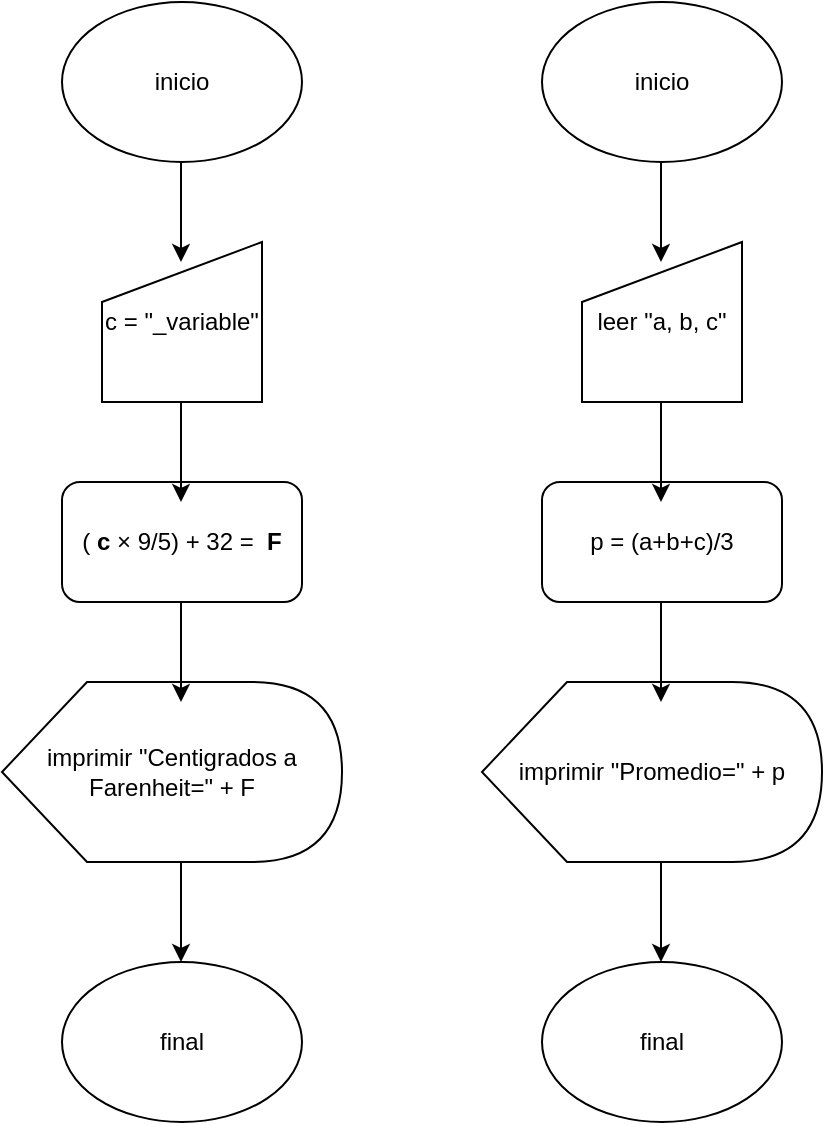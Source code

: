 <mxfile version="14.3.2" type="github">
  <diagram id="-5umRXEsY9oBshB_nqw5" name="Page-1">
    <mxGraphModel dx="2249" dy="1931" grid="1" gridSize="10" guides="1" tooltips="1" connect="1" arrows="1" fold="1" page="1" pageScale="1" pageWidth="827" pageHeight="1169" math="0" shadow="0">
      <root>
        <mxCell id="0" />
        <mxCell id="1" parent="0" />
        <mxCell id="9DxLuUZFTKEMj5xpfPHi-1" value="inicio" style="ellipse;whiteSpace=wrap;html=1;" vertex="1" parent="1">
          <mxGeometry x="-140" y="-350" width="120" height="80" as="geometry" />
        </mxCell>
        <mxCell id="9DxLuUZFTKEMj5xpfPHi-2" value="c = &quot;_variable&quot;" style="shape=manualInput;whiteSpace=wrap;html=1;" vertex="1" parent="1">
          <mxGeometry x="-120" y="-230" width="80" height="80" as="geometry" />
        </mxCell>
        <mxCell id="9DxLuUZFTKEMj5xpfPHi-3" value="&lt;div class=&quot;bjhkR&quot; style=&quot;margin-bottom: 2px ; padding: 2.5px 3px 1.5px&quot;&gt;( &lt;b&gt;c&lt;/b&gt;&amp;nbsp;× 9/5) + 32 = &amp;nbsp;&lt;b&gt;F&lt;/b&gt;&lt;/div&gt;" style="rounded=1;whiteSpace=wrap;html=1;" vertex="1" parent="1">
          <mxGeometry x="-140" y="-110" width="120" height="60" as="geometry" />
        </mxCell>
        <mxCell id="9DxLuUZFTKEMj5xpfPHi-4" value="imprimir &quot;Centigrados a Farenheit=&quot; + F" style="shape=display;whiteSpace=wrap;html=1;" vertex="1" parent="1">
          <mxGeometry x="-170" y="-10" width="170" height="90" as="geometry" />
        </mxCell>
        <mxCell id="9DxLuUZFTKEMj5xpfPHi-5" value="final&lt;br&gt;" style="ellipse;whiteSpace=wrap;html=1;" vertex="1" parent="1">
          <mxGeometry x="-140" y="130" width="120" height="80" as="geometry" />
        </mxCell>
        <mxCell id="9DxLuUZFTKEMj5xpfPHi-6" value="" style="endArrow=classic;html=1;" edge="1" parent="1">
          <mxGeometry width="50" height="50" relative="1" as="geometry">
            <mxPoint x="-80.5" y="-270" as="sourcePoint" />
            <mxPoint x="-80.5" y="-220" as="targetPoint" />
          </mxGeometry>
        </mxCell>
        <mxCell id="9DxLuUZFTKEMj5xpfPHi-7" value="" style="endArrow=classic;html=1;" edge="1" parent="1">
          <mxGeometry width="50" height="50" relative="1" as="geometry">
            <mxPoint x="-80.5" y="-150" as="sourcePoint" />
            <mxPoint x="-80.5" y="-100" as="targetPoint" />
          </mxGeometry>
        </mxCell>
        <mxCell id="9DxLuUZFTKEMj5xpfPHi-8" value="" style="endArrow=classic;html=1;" edge="1" parent="1">
          <mxGeometry width="50" height="50" relative="1" as="geometry">
            <mxPoint x="-80.5" y="-50" as="sourcePoint" />
            <mxPoint x="-80.5" as="targetPoint" />
          </mxGeometry>
        </mxCell>
        <mxCell id="9DxLuUZFTKEMj5xpfPHi-9" value="" style="endArrow=classic;html=1;" edge="1" parent="1">
          <mxGeometry width="50" height="50" relative="1" as="geometry">
            <mxPoint x="-80.5" y="80" as="sourcePoint" />
            <mxPoint x="-80.5" y="130" as="targetPoint" />
          </mxGeometry>
        </mxCell>
        <mxCell id="9DxLuUZFTKEMj5xpfPHi-10" value="inicio" style="ellipse;whiteSpace=wrap;html=1;" vertex="1" parent="1">
          <mxGeometry x="100" y="-350" width="120" height="80" as="geometry" />
        </mxCell>
        <mxCell id="9DxLuUZFTKEMj5xpfPHi-11" value="leer &quot;a, b, c&quot;" style="shape=manualInput;whiteSpace=wrap;html=1;" vertex="1" parent="1">
          <mxGeometry x="120" y="-230" width="80" height="80" as="geometry" />
        </mxCell>
        <mxCell id="9DxLuUZFTKEMj5xpfPHi-12" value="&lt;div class=&quot;bjhkR&quot; style=&quot;margin-bottom: 2px ; padding: 2.5px 3px 1.5px&quot;&gt;p = (a+b+c)/3&lt;/div&gt;" style="rounded=1;whiteSpace=wrap;html=1;" vertex="1" parent="1">
          <mxGeometry x="100" y="-110" width="120" height="60" as="geometry" />
        </mxCell>
        <mxCell id="9DxLuUZFTKEMj5xpfPHi-13" value="imprimir &quot;Promedio=&quot; + p" style="shape=display;whiteSpace=wrap;html=1;" vertex="1" parent="1">
          <mxGeometry x="70" y="-10" width="170" height="90" as="geometry" />
        </mxCell>
        <mxCell id="9DxLuUZFTKEMj5xpfPHi-14" value="final&lt;br&gt;" style="ellipse;whiteSpace=wrap;html=1;" vertex="1" parent="1">
          <mxGeometry x="100" y="130" width="120" height="80" as="geometry" />
        </mxCell>
        <mxCell id="9DxLuUZFTKEMj5xpfPHi-15" value="" style="endArrow=classic;html=1;" edge="1" parent="1">
          <mxGeometry width="50" height="50" relative="1" as="geometry">
            <mxPoint x="159.5" y="-270" as="sourcePoint" />
            <mxPoint x="159.5" y="-220" as="targetPoint" />
          </mxGeometry>
        </mxCell>
        <mxCell id="9DxLuUZFTKEMj5xpfPHi-16" value="" style="endArrow=classic;html=1;" edge="1" parent="1">
          <mxGeometry width="50" height="50" relative="1" as="geometry">
            <mxPoint x="159.5" y="-150" as="sourcePoint" />
            <mxPoint x="159.5" y="-100" as="targetPoint" />
          </mxGeometry>
        </mxCell>
        <mxCell id="9DxLuUZFTKEMj5xpfPHi-17" value="" style="endArrow=classic;html=1;" edge="1" parent="1">
          <mxGeometry width="50" height="50" relative="1" as="geometry">
            <mxPoint x="159.5" y="-50" as="sourcePoint" />
            <mxPoint x="159.5" as="targetPoint" />
          </mxGeometry>
        </mxCell>
        <mxCell id="9DxLuUZFTKEMj5xpfPHi-18" value="" style="endArrow=classic;html=1;" edge="1" parent="1">
          <mxGeometry width="50" height="50" relative="1" as="geometry">
            <mxPoint x="159.5" y="80" as="sourcePoint" />
            <mxPoint x="159.5" y="130" as="targetPoint" />
          </mxGeometry>
        </mxCell>
      </root>
    </mxGraphModel>
  </diagram>
</mxfile>
